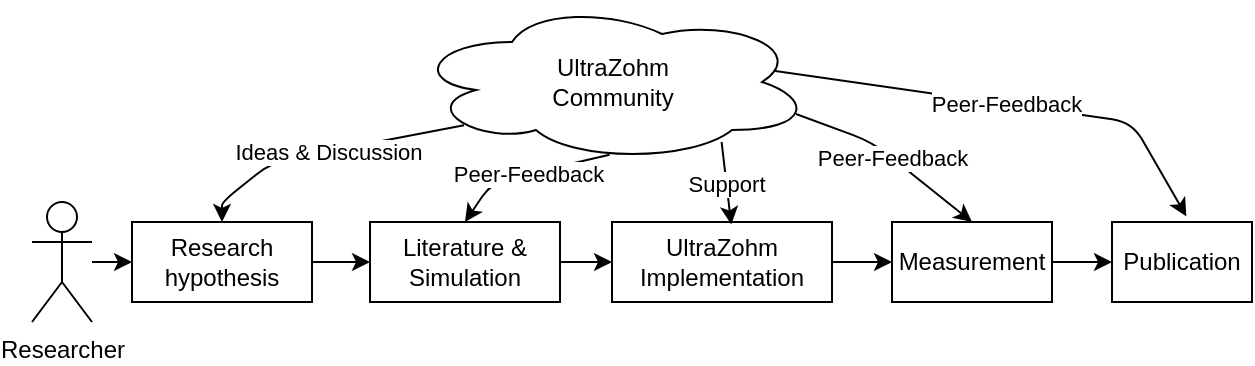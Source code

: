 <mxfile version="13.6.9"><diagram id="g0dWFO9U7rHtE_SW_pYw" name="Page-1"><mxGraphModel dx="1148" dy="466" grid="1" gridSize="10" guides="1" tooltips="1" connect="1" arrows="1" fold="1" page="1" pageScale="1" pageWidth="827" pageHeight="1169" math="0" shadow="0"><root><mxCell id="0"/><mxCell id="1" parent="0"/><mxCell id="7NyhiijMoDHf0mcT8f4i-2" value="" style="ellipse;shape=cloud;whiteSpace=wrap;html=1;" vertex="1" parent="1"><mxGeometry x="340" y="370" width="200" height="80" as="geometry"/></mxCell><mxCell id="i5X236YaJTvklQkNJRtx-3" value="" style="endArrow=classic;html=1;entryX=0;entryY=0.5;entryDx=0;entryDy=0;" parent="1" target="7NyhiijMoDHf0mcT8f4i-15" edge="1" source="7NyhiijMoDHf0mcT8f4i-1"><mxGeometry width="50" height="50" relative="1" as="geometry"><mxPoint x="110" y="610" as="sourcePoint"/><mxPoint x="270" y="610" as="targetPoint"/></mxGeometry></mxCell><mxCell id="7NyhiijMoDHf0mcT8f4i-1" value="Researcher" style="shape=umlActor;verticalLabelPosition=bottom;verticalAlign=top;html=1;outlineConnect=0;" vertex="1" parent="1"><mxGeometry x="150" y="470" width="30" height="60" as="geometry"/></mxCell><mxCell id="7NyhiijMoDHf0mcT8f4i-3" value="&lt;div&gt;UltraZohm&lt;/div&gt;&lt;div&gt;Community&lt;br&gt;&lt;/div&gt;" style="text;html=1;strokeColor=none;fillColor=none;align=center;verticalAlign=middle;whiteSpace=wrap;rounded=0;" vertex="1" parent="1"><mxGeometry x="402.5" y="390" width="75" height="40" as="geometry"/></mxCell><mxCell id="7NyhiijMoDHf0mcT8f4i-18" value="" style="edgeStyle=orthogonalEdgeStyle;rounded=0;orthogonalLoop=1;jettySize=auto;html=1;" edge="1" parent="1" source="7NyhiijMoDHf0mcT8f4i-10" target="7NyhiijMoDHf0mcT8f4i-17"><mxGeometry relative="1" as="geometry"/></mxCell><mxCell id="7NyhiijMoDHf0mcT8f4i-10" value="Measurement" style="rounded=0;whiteSpace=wrap;html=1;" vertex="1" parent="1"><mxGeometry x="580" y="480" width="80" height="40" as="geometry"/></mxCell><mxCell id="7NyhiijMoDHf0mcT8f4i-14" value="" style="edgeStyle=orthogonalEdgeStyle;rounded=0;orthogonalLoop=1;jettySize=auto;html=1;" edge="1" parent="1" source="7NyhiijMoDHf0mcT8f4i-11" target="7NyhiijMoDHf0mcT8f4i-10"><mxGeometry relative="1" as="geometry"/></mxCell><mxCell id="7NyhiijMoDHf0mcT8f4i-11" value="&lt;div&gt;UltraZohm&lt;/div&gt;&lt;div&gt;Implementation&lt;br&gt;&lt;/div&gt;" style="whiteSpace=wrap;html=1;" vertex="1" parent="1"><mxGeometry x="440" y="480" width="110" height="40" as="geometry"/></mxCell><mxCell id="7NyhiijMoDHf0mcT8f4i-23" value="" style="edgeStyle=orthogonalEdgeStyle;rounded=0;orthogonalLoop=1;jettySize=auto;html=1;" edge="1" parent="1" source="7NyhiijMoDHf0mcT8f4i-15" target="7NyhiijMoDHf0mcT8f4i-20"><mxGeometry relative="1" as="geometry"/></mxCell><mxCell id="7NyhiijMoDHf0mcT8f4i-15" value="&lt;div&gt;Research&lt;/div&gt;&lt;div&gt;hypothesis&lt;br&gt;&lt;/div&gt;" style="whiteSpace=wrap;html=1;" vertex="1" parent="1"><mxGeometry x="200" y="480" width="90" height="40" as="geometry"/></mxCell><mxCell id="7NyhiijMoDHf0mcT8f4i-17" value="Publication" style="whiteSpace=wrap;html=1;" vertex="1" parent="1"><mxGeometry x="690" y="480" width="70" height="40" as="geometry"/></mxCell><mxCell id="7NyhiijMoDHf0mcT8f4i-24" value="" style="edgeStyle=orthogonalEdgeStyle;rounded=0;orthogonalLoop=1;jettySize=auto;html=1;" edge="1" parent="1" source="7NyhiijMoDHf0mcT8f4i-20" target="7NyhiijMoDHf0mcT8f4i-11"><mxGeometry relative="1" as="geometry"/></mxCell><mxCell id="7NyhiijMoDHf0mcT8f4i-20" value="Literature &amp;amp; Simulation" style="whiteSpace=wrap;html=1;" vertex="1" parent="1"><mxGeometry x="319" y="480" width="95" height="40" as="geometry"/></mxCell><mxCell id="7NyhiijMoDHf0mcT8f4i-25" value="" style="endArrow=classic;html=1;exitX=0.13;exitY=0.77;exitDx=0;exitDy=0;exitPerimeter=0;entryX=0.5;entryY=0;entryDx=0;entryDy=0;" edge="1" parent="1" source="7NyhiijMoDHf0mcT8f4i-2" target="7NyhiijMoDHf0mcT8f4i-15"><mxGeometry relative="1" as="geometry"><mxPoint x="310" y="540" as="sourcePoint"/><mxPoint x="470" y="540" as="targetPoint"/><Array as="points"><mxPoint x="270" y="450"/><mxPoint x="245" y="470"/></Array></mxGeometry></mxCell><mxCell id="7NyhiijMoDHf0mcT8f4i-26" value="Ideas &amp;amp; Discussion" style="edgeLabel;resizable=0;html=1;align=center;verticalAlign=middle;" connectable="0" vertex="1" parent="7NyhiijMoDHf0mcT8f4i-25"><mxGeometry relative="1" as="geometry"/></mxCell><mxCell id="7NyhiijMoDHf0mcT8f4i-30" value="" style="endArrow=classic;html=1;exitX=0.774;exitY=0.875;exitDx=0;exitDy=0;exitPerimeter=0;entryX=0.542;entryY=0.03;entryDx=0;entryDy=0;entryPerimeter=0;" edge="1" parent="1" source="7NyhiijMoDHf0mcT8f4i-2" target="7NyhiijMoDHf0mcT8f4i-11"><mxGeometry relative="1" as="geometry"><mxPoint x="340" y="540" as="sourcePoint"/><mxPoint x="440" y="540" as="targetPoint"/></mxGeometry></mxCell><mxCell id="7NyhiijMoDHf0mcT8f4i-31" value="Support" style="edgeLabel;resizable=0;html=1;align=center;verticalAlign=middle;" connectable="0" vertex="1" parent="7NyhiijMoDHf0mcT8f4i-30"><mxGeometry relative="1" as="geometry"/></mxCell><mxCell id="7NyhiijMoDHf0mcT8f4i-32" value="" style="endArrow=classic;html=1;exitX=0.494;exitY=0.955;exitDx=0;exitDy=0;exitPerimeter=0;entryX=0.5;entryY=0;entryDx=0;entryDy=0;" edge="1" parent="1" source="7NyhiijMoDHf0mcT8f4i-2" target="7NyhiijMoDHf0mcT8f4i-20"><mxGeometry relative="1" as="geometry"><mxPoint x="504.8" y="450" as="sourcePoint"/><mxPoint x="509.62" y="491.2" as="targetPoint"/><Array as="points"><mxPoint x="380" y="460"/></Array></mxGeometry></mxCell><mxCell id="7NyhiijMoDHf0mcT8f4i-33" value="Peer-Feedback" style="edgeLabel;resizable=0;html=1;align=center;verticalAlign=middle;" connectable="0" vertex="1" parent="7NyhiijMoDHf0mcT8f4i-32"><mxGeometry relative="1" as="geometry"/></mxCell><mxCell id="7NyhiijMoDHf0mcT8f4i-34" value="" style="endArrow=classic;html=1;exitX=0.96;exitY=0.7;exitDx=0;exitDy=0;exitPerimeter=0;entryX=0.5;entryY=0;entryDx=0;entryDy=0;" edge="1" parent="1" source="7NyhiijMoDHf0mcT8f4i-2" target="7NyhiijMoDHf0mcT8f4i-10"><mxGeometry relative="1" as="geometry"><mxPoint x="448.8" y="456.4" as="sourcePoint"/><mxPoint x="376.5" y="490" as="targetPoint"/><Array as="points"><mxPoint x="570" y="440"/></Array></mxGeometry></mxCell><mxCell id="7NyhiijMoDHf0mcT8f4i-35" value="Peer-Feedback" style="edgeLabel;resizable=0;html=1;align=center;verticalAlign=middle;" connectable="0" vertex="1" parent="7NyhiijMoDHf0mcT8f4i-34"><mxGeometry relative="1" as="geometry"/></mxCell><mxCell id="7NyhiijMoDHf0mcT8f4i-36" value="" style="endArrow=classic;html=1;exitX=0.904;exitY=0.43;exitDx=0;exitDy=0;exitPerimeter=0;entryX=0.531;entryY=-0.07;entryDx=0;entryDy=0;entryPerimeter=0;" edge="1" parent="1" source="7NyhiijMoDHf0mcT8f4i-2" target="7NyhiijMoDHf0mcT8f4i-17"><mxGeometry relative="1" as="geometry"><mxPoint x="542" y="436" as="sourcePoint"/><mxPoint x="630" y="490" as="targetPoint"/><Array as="points"><mxPoint x="700" y="430"/></Array></mxGeometry></mxCell><mxCell id="7NyhiijMoDHf0mcT8f4i-37" value="Peer-Feedback" style="edgeLabel;resizable=0;html=1;align=center;verticalAlign=middle;" connectable="0" vertex="1" parent="7NyhiijMoDHf0mcT8f4i-36"><mxGeometry relative="1" as="geometry"/></mxCell></root></mxGraphModel></diagram></mxfile>